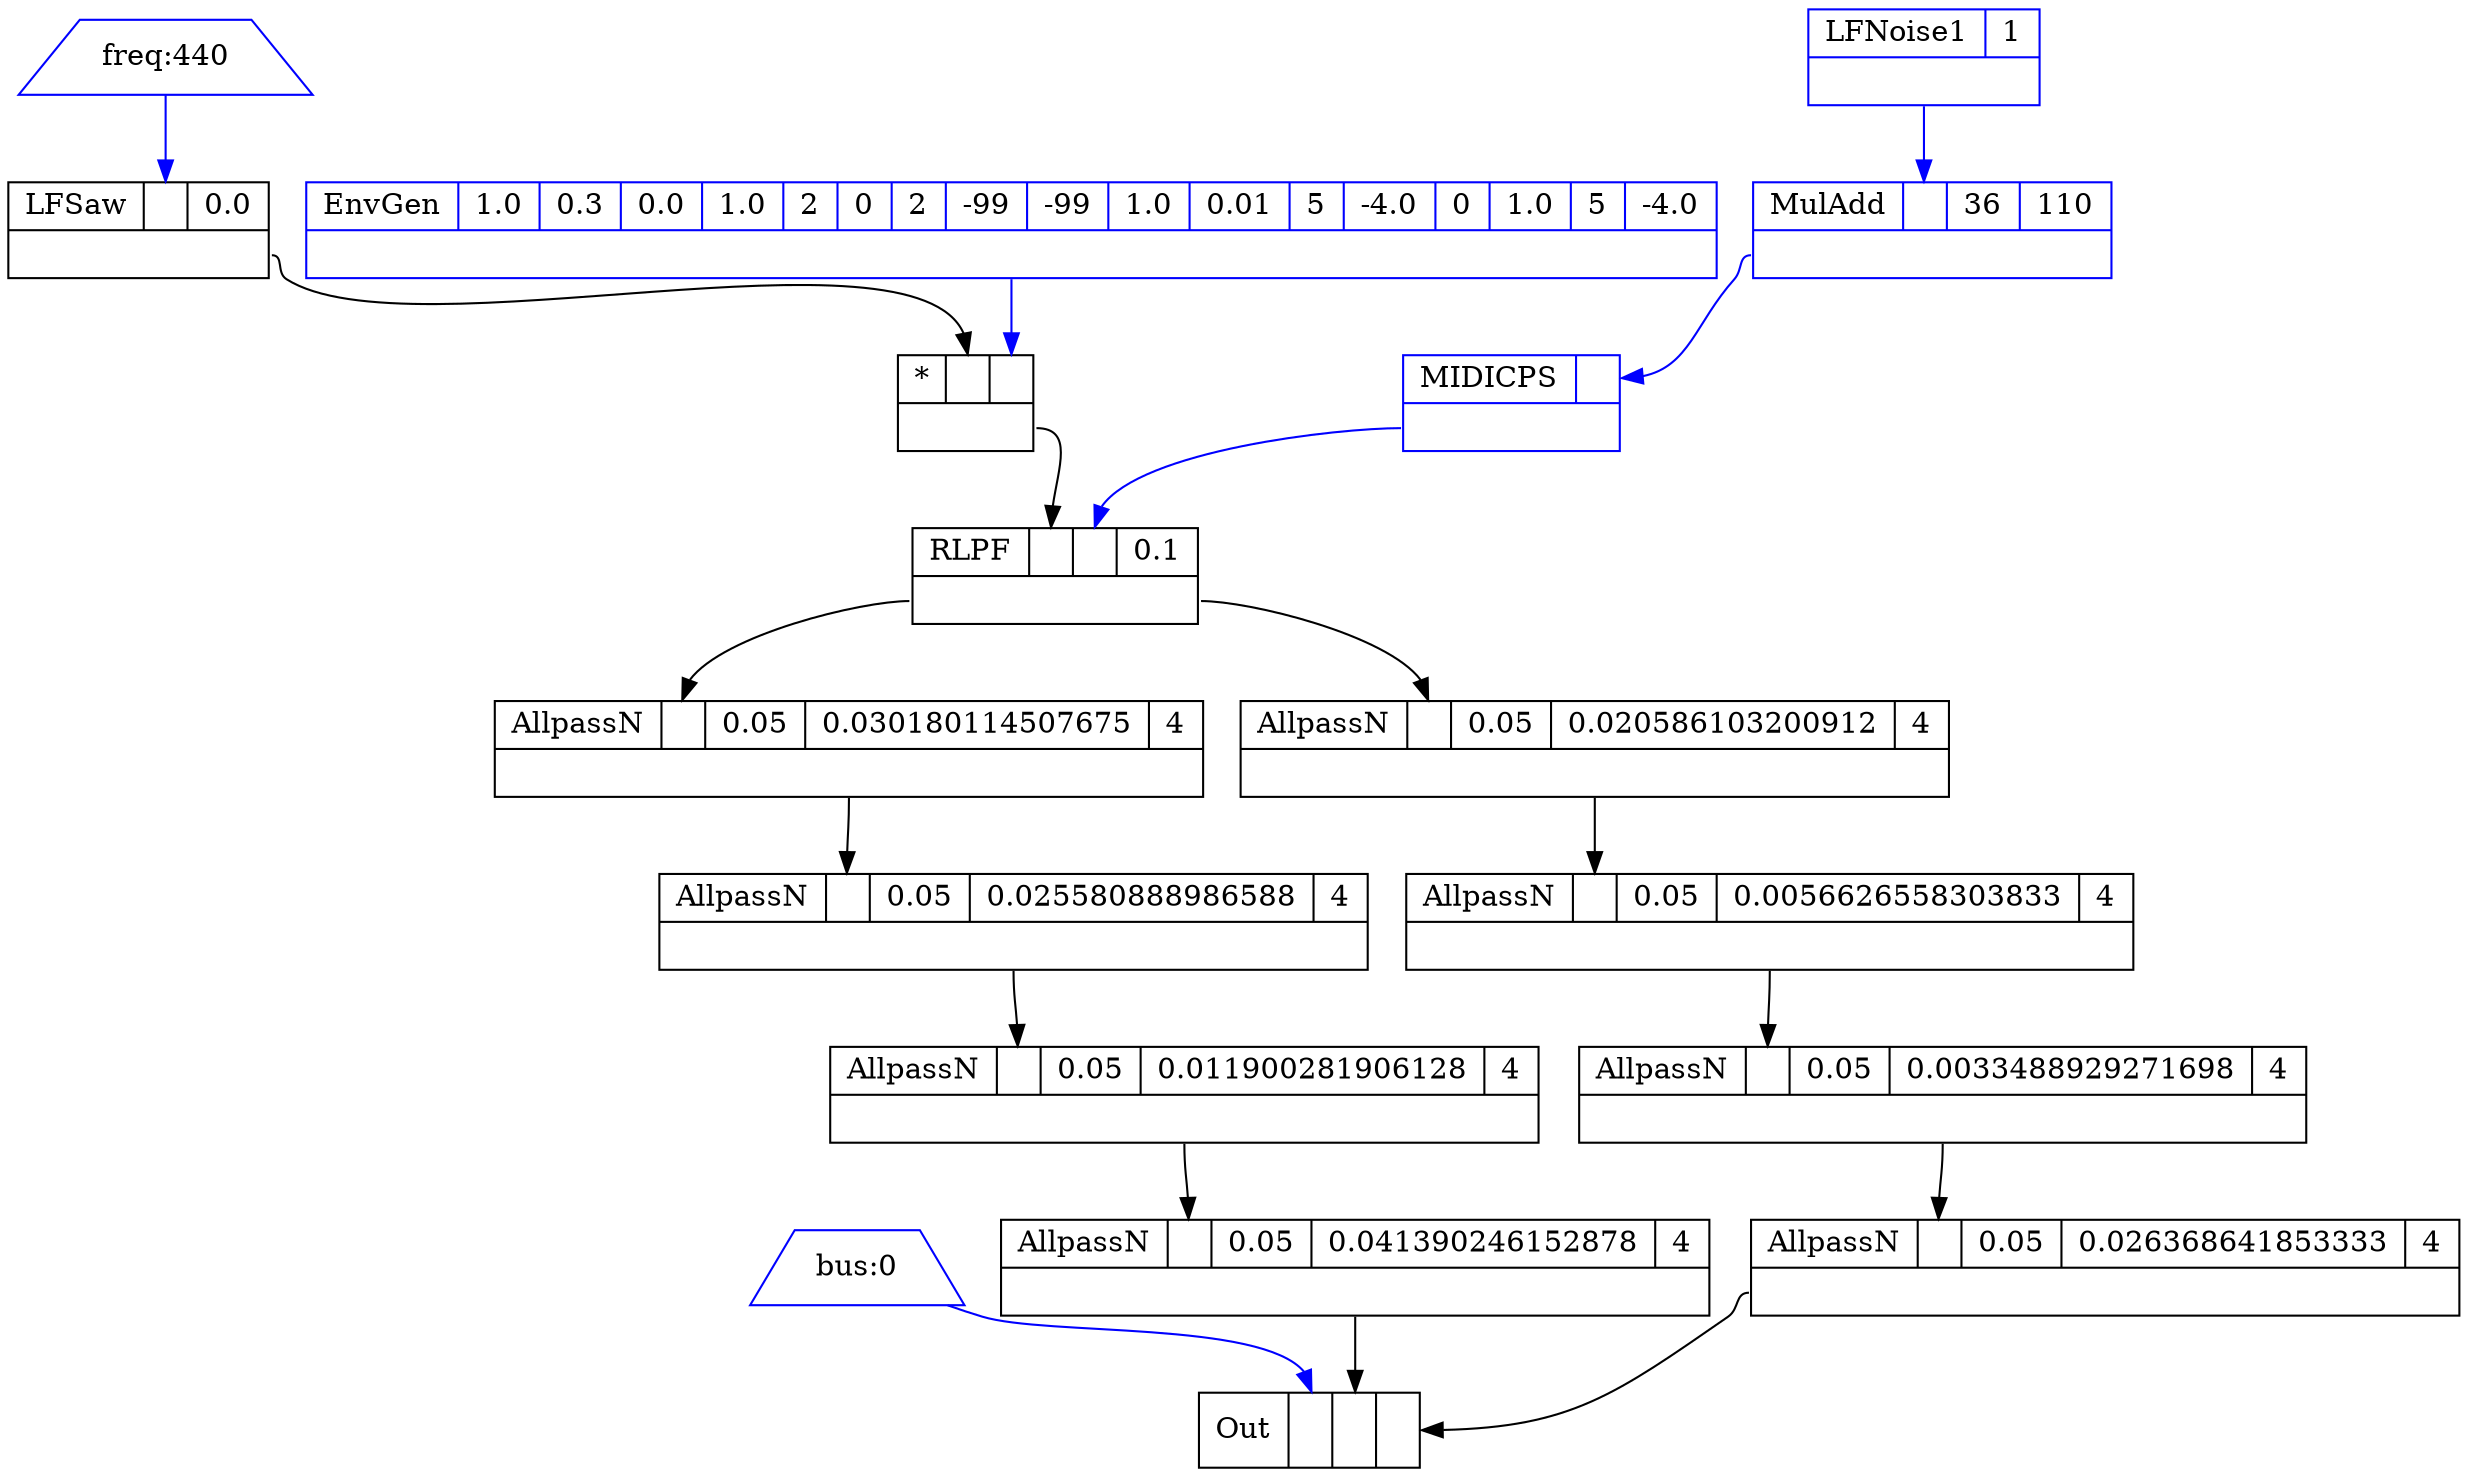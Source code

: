 digraph "Example" {
CONTROL_0 [shape=trapezium,color=blue,label="bus:0"];
CONTROL_1 [shape=trapezium,color=blue,label="freq:440"];
UGEN_1 [shape=record,color=black,label="{{LFSaw|<IN_0> |<IN_1> 0.0}|{<OUT_0>}}"];
UGEN_2 [shape=record,color=blue,label="{{EnvGen|<IN_0> 1.0|<IN_1> 0.3|<IN_2> 0.0|<IN_3> 1.0|<IN_4> 2|<IN_5> 0|<IN_6> 2|<IN_7> -99|<IN_8> -99|<IN_9> 1.0|<IN_10> 0.01|<IN_11> 5|<IN_12> -4.0|<IN_13> 0|<IN_14> 1.0|<IN_15> 5|<IN_16> -4.0}|{<OUT_0>}}"];
UGEN_3 [shape=record,color=black,label="{{*|<IN_0> |<IN_1> }|{<OUT_0>}}"];
UGEN_4 [shape=record,color=blue,label="{{LFNoise1|<IN_0> 1}|{<OUT_0>}}"];
UGEN_5 [shape=record,color=blue,label="{{MulAdd|<IN_0> |<IN_1> 36|<IN_2> 110}|{<OUT_0>}}"];
UGEN_6 [shape=record,color=blue,label="{{MIDICPS|<IN_0> }|{<OUT_0>}}"];
UGEN_7 [shape=record,color=black,label="{{RLPF|<IN_0> |<IN_1> |<IN_2> 0.1}|{<OUT_0>}}"];
UGEN_8 [shape=record,color=black,label="{{AllpassN|<IN_0> |<IN_1> 0.05|<IN_2> 0.030180114507675|<IN_3> 4}|{<OUT_0>}}"];
UGEN_9 [shape=record,color=black,label="{{AllpassN|<IN_0> |<IN_1> 0.05|<IN_2> 0.025580888986588|<IN_3> 4}|{<OUT_0>}}"];
UGEN_10 [shape=record,color=black,label="{{AllpassN|<IN_0> |<IN_1> 0.05|<IN_2> 0.011900281906128|<IN_3> 4}|{<OUT_0>}}"];
UGEN_11 [shape=record,color=black,label="{{AllpassN|<IN_0> |<IN_1> 0.05|<IN_2> 0.041390246152878|<IN_3> 4}|{<OUT_0>}}"];
UGEN_12 [shape=record,color=black,label="{{AllpassN|<IN_0> |<IN_1> 0.05|<IN_2> 0.020586103200912|<IN_3> 4}|{<OUT_0>}}"];
UGEN_13 [shape=record,color=black,label="{{AllpassN|<IN_0> |<IN_1> 0.05|<IN_2> 0.0056626558303833|<IN_3> 4}|{<OUT_0>}}"];
UGEN_14 [shape=record,color=black,label="{{AllpassN|<IN_0> |<IN_1> 0.05|<IN_2> 0.0033488929271698|<IN_3> 4}|{<OUT_0>}}"];
UGEN_15 [shape=record,color=black,label="{{AllpassN|<IN_0> |<IN_1> 0.05|<IN_2> 0.026368641853333|<IN_3> 4}|{<OUT_0>}}"];
UGEN_16 [shape=record,color=black,label="{{Out|<IN_0> |<IN_1> |<IN_2> }}"];
CONTROL_1 -> UGEN_1:IN_0 [color=blue];
UGEN_1:OUT_0 -> UGEN_3:IN_0 [color=black];
UGEN_2:OUT_0 -> UGEN_3:IN_1 [color=blue];
UGEN_4:OUT_0 -> UGEN_5:IN_0 [color=blue];
UGEN_5:OUT_0 -> UGEN_6:IN_0 [color=blue];
UGEN_3:OUT_0 -> UGEN_7:IN_0 [color=black];
UGEN_6:OUT_0 -> UGEN_7:IN_1 [color=blue];
UGEN_7:OUT_0 -> UGEN_8:IN_0 [color=black];
UGEN_8:OUT_0 -> UGEN_9:IN_0 [color=black];
UGEN_9:OUT_0 -> UGEN_10:IN_0 [color=black];
UGEN_10:OUT_0 -> UGEN_11:IN_0 [color=black];
UGEN_7:OUT_0 -> UGEN_12:IN_0 [color=black];
UGEN_12:OUT_0 -> UGEN_13:IN_0 [color=black];
UGEN_13:OUT_0 -> UGEN_14:IN_0 [color=black];
UGEN_14:OUT_0 -> UGEN_15:IN_0 [color=black];
CONTROL_0 -> UGEN_16:IN_0 [color=blue];
UGEN_11:OUT_0 -> UGEN_16:IN_1 [color=black];
UGEN_15:OUT_0 -> UGEN_16:IN_2 [color=black];
}
